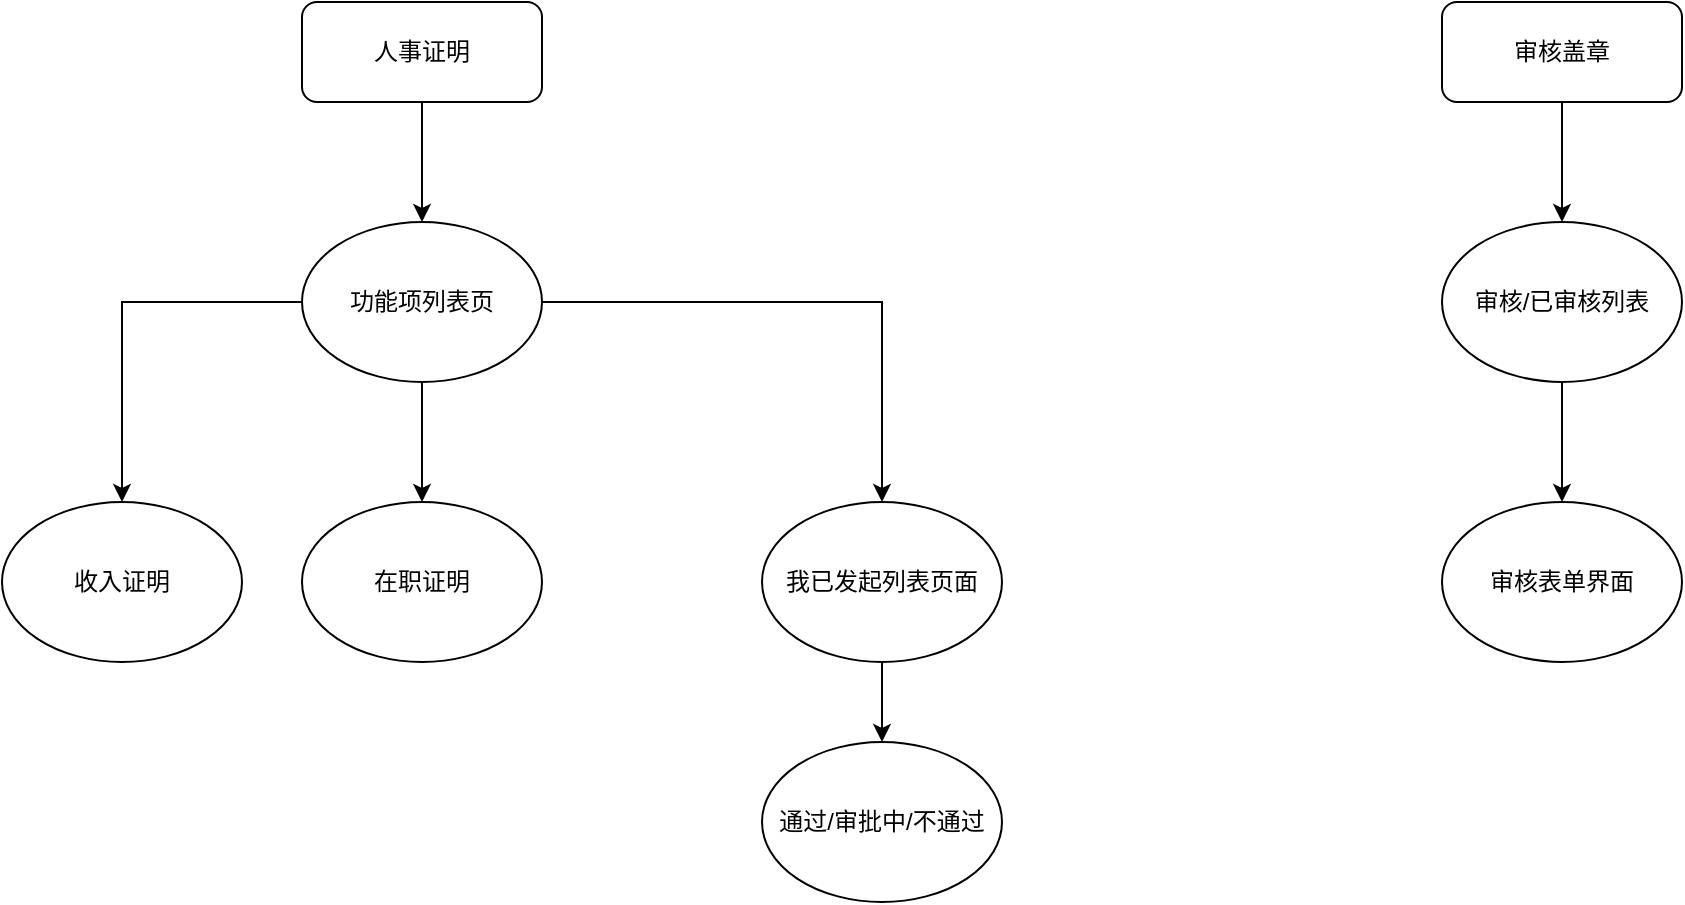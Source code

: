 <mxfile version="17.2.4" type="github">
  <diagram name="Page-1" id="e7e014a7-5840-1c2e-5031-d8a46d1fe8dd">
    <mxGraphModel dx="1221" dy="634" grid="1" gridSize="10" guides="1" tooltips="1" connect="1" arrows="1" fold="1" page="1" pageScale="1" pageWidth="1169" pageHeight="826" background="none" math="0" shadow="0">
      <root>
        <mxCell id="0" />
        <mxCell id="1" parent="0" />
        <mxCell id="6pFDQqj5p-B1MJBygRL2-49" value="" style="edgeStyle=orthogonalEdgeStyle;rounded=0;orthogonalLoop=1;jettySize=auto;html=1;" parent="1" source="6pFDQqj5p-B1MJBygRL2-41" target="6pFDQqj5p-B1MJBygRL2-43" edge="1">
          <mxGeometry relative="1" as="geometry" />
        </mxCell>
        <mxCell id="6pFDQqj5p-B1MJBygRL2-41" value="人事证明" style="rounded=1;whiteSpace=wrap;html=1;" parent="1" vertex="1">
          <mxGeometry x="190" y="190" width="120" height="50" as="geometry" />
        </mxCell>
        <mxCell id="6pFDQqj5p-B1MJBygRL2-42" value="收入证明" style="ellipse;whiteSpace=wrap;html=1;" parent="1" vertex="1">
          <mxGeometry x="40" y="440" width="120" height="80" as="geometry" />
        </mxCell>
        <mxCell id="6pFDQqj5p-B1MJBygRL2-44" style="edgeStyle=orthogonalEdgeStyle;rounded=0;orthogonalLoop=1;jettySize=auto;html=1;entryX=0.5;entryY=0;entryDx=0;entryDy=0;" parent="1" source="6pFDQqj5p-B1MJBygRL2-43" target="6pFDQqj5p-B1MJBygRL2-42" edge="1">
          <mxGeometry relative="1" as="geometry" />
        </mxCell>
        <mxCell id="6pFDQqj5p-B1MJBygRL2-46" style="edgeStyle=orthogonalEdgeStyle;rounded=0;orthogonalLoop=1;jettySize=auto;html=1;entryX=0.5;entryY=0;entryDx=0;entryDy=0;" parent="1" source="6pFDQqj5p-B1MJBygRL2-43" target="6pFDQqj5p-B1MJBygRL2-45" edge="1">
          <mxGeometry relative="1" as="geometry" />
        </mxCell>
        <mxCell id="6pFDQqj5p-B1MJBygRL2-48" style="edgeStyle=orthogonalEdgeStyle;rounded=0;orthogonalLoop=1;jettySize=auto;html=1;entryX=0.5;entryY=0;entryDx=0;entryDy=0;" parent="1" source="6pFDQqj5p-B1MJBygRL2-43" target="6pFDQqj5p-B1MJBygRL2-47" edge="1">
          <mxGeometry relative="1" as="geometry" />
        </mxCell>
        <mxCell id="6pFDQqj5p-B1MJBygRL2-43" value="功能项列表页" style="ellipse;whiteSpace=wrap;html=1;" parent="1" vertex="1">
          <mxGeometry x="190" y="300" width="120" height="80" as="geometry" />
        </mxCell>
        <mxCell id="6pFDQqj5p-B1MJBygRL2-45" value="在职证明" style="ellipse;whiteSpace=wrap;html=1;" parent="1" vertex="1">
          <mxGeometry x="190" y="440" width="120" height="80" as="geometry" />
        </mxCell>
        <mxCell id="6pFDQqj5p-B1MJBygRL2-51" value="" style="edgeStyle=orthogonalEdgeStyle;rounded=0;orthogonalLoop=1;jettySize=auto;html=1;" parent="1" source="6pFDQqj5p-B1MJBygRL2-47" target="6pFDQqj5p-B1MJBygRL2-50" edge="1">
          <mxGeometry relative="1" as="geometry" />
        </mxCell>
        <mxCell id="6pFDQqj5p-B1MJBygRL2-47" value="我已发起列表页面" style="ellipse;whiteSpace=wrap;html=1;" parent="1" vertex="1">
          <mxGeometry x="420" y="440" width="120" height="80" as="geometry" />
        </mxCell>
        <mxCell id="6pFDQqj5p-B1MJBygRL2-50" value="通过/审批中/不通过" style="ellipse;whiteSpace=wrap;html=1;" parent="1" vertex="1">
          <mxGeometry x="420" y="560" width="120" height="80" as="geometry" />
        </mxCell>
        <mxCell id="P28ipixv4sPTAX5asOn1-2" value="" style="edgeStyle=orthogonalEdgeStyle;rounded=0;orthogonalLoop=1;jettySize=auto;html=1;" edge="1" parent="1" source="P28ipixv4sPTAX5asOn1-3" target="P28ipixv4sPTAX5asOn1-8">
          <mxGeometry relative="1" as="geometry" />
        </mxCell>
        <mxCell id="P28ipixv4sPTAX5asOn1-3" value="审核盖章" style="rounded=1;whiteSpace=wrap;html=1;" vertex="1" parent="1">
          <mxGeometry x="760" y="190" width="120" height="50" as="geometry" />
        </mxCell>
        <mxCell id="P28ipixv4sPTAX5asOn1-6" style="edgeStyle=orthogonalEdgeStyle;rounded=0;orthogonalLoop=1;jettySize=auto;html=1;entryX=0.5;entryY=0;entryDx=0;entryDy=0;" edge="1" parent="1" source="P28ipixv4sPTAX5asOn1-8" target="P28ipixv4sPTAX5asOn1-9">
          <mxGeometry relative="1" as="geometry" />
        </mxCell>
        <mxCell id="P28ipixv4sPTAX5asOn1-8" value="审核/已审核列表" style="ellipse;whiteSpace=wrap;html=1;" vertex="1" parent="1">
          <mxGeometry x="760" y="300" width="120" height="80" as="geometry" />
        </mxCell>
        <mxCell id="P28ipixv4sPTAX5asOn1-9" value="审核表单界面" style="ellipse;whiteSpace=wrap;html=1;" vertex="1" parent="1">
          <mxGeometry x="760" y="440" width="120" height="80" as="geometry" />
        </mxCell>
      </root>
    </mxGraphModel>
  </diagram>
</mxfile>
